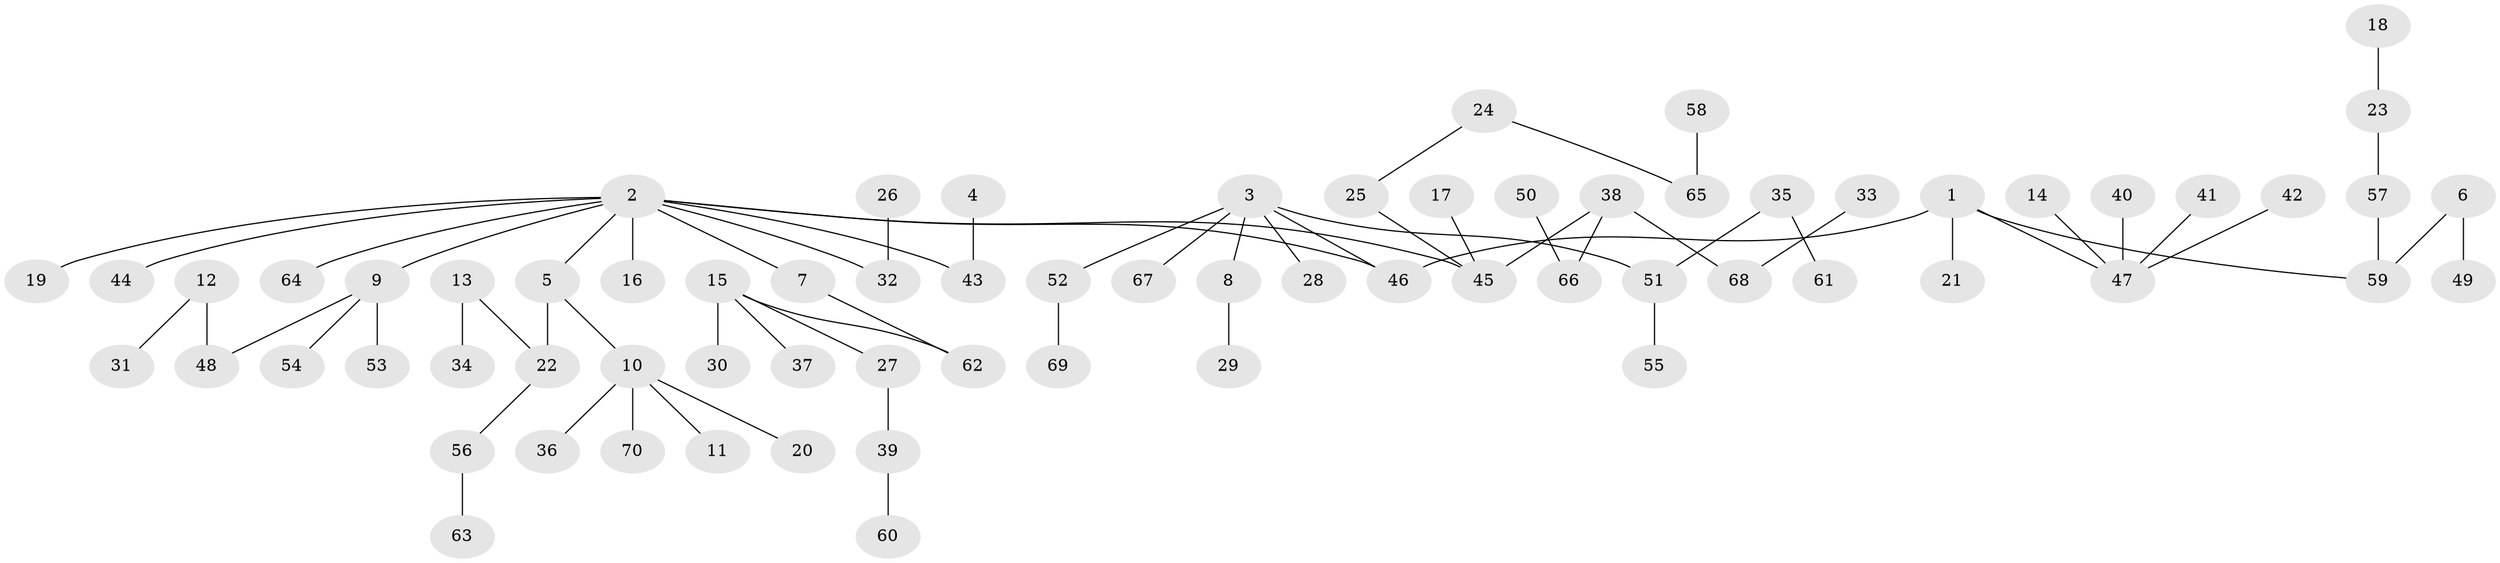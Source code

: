 // original degree distribution, {6: 0.007194244604316547, 3: 0.1510791366906475, 5: 0.03597122302158273, 4: 0.07913669064748201, 1: 0.460431654676259, 2: 0.26618705035971224}
// Generated by graph-tools (version 1.1) at 2025/26/03/09/25 03:26:26]
// undirected, 70 vertices, 69 edges
graph export_dot {
graph [start="1"]
  node [color=gray90,style=filled];
  1;
  2;
  3;
  4;
  5;
  6;
  7;
  8;
  9;
  10;
  11;
  12;
  13;
  14;
  15;
  16;
  17;
  18;
  19;
  20;
  21;
  22;
  23;
  24;
  25;
  26;
  27;
  28;
  29;
  30;
  31;
  32;
  33;
  34;
  35;
  36;
  37;
  38;
  39;
  40;
  41;
  42;
  43;
  44;
  45;
  46;
  47;
  48;
  49;
  50;
  51;
  52;
  53;
  54;
  55;
  56;
  57;
  58;
  59;
  60;
  61;
  62;
  63;
  64;
  65;
  66;
  67;
  68;
  69;
  70;
  1 -- 21 [weight=1.0];
  1 -- 46 [weight=1.0];
  1 -- 47 [weight=1.0];
  1 -- 59 [weight=1.0];
  2 -- 5 [weight=1.0];
  2 -- 7 [weight=1.0];
  2 -- 9 [weight=1.0];
  2 -- 16 [weight=1.0];
  2 -- 19 [weight=1.0];
  2 -- 32 [weight=1.0];
  2 -- 43 [weight=1.0];
  2 -- 44 [weight=1.0];
  2 -- 45 [weight=1.0];
  2 -- 46 [weight=1.0];
  2 -- 64 [weight=1.0];
  3 -- 8 [weight=1.0];
  3 -- 28 [weight=1.0];
  3 -- 46 [weight=1.0];
  3 -- 51 [weight=1.0];
  3 -- 52 [weight=1.0];
  3 -- 67 [weight=1.0];
  4 -- 43 [weight=1.0];
  5 -- 10 [weight=1.0];
  5 -- 22 [weight=1.0];
  6 -- 49 [weight=1.0];
  6 -- 59 [weight=1.0];
  7 -- 62 [weight=1.0];
  8 -- 29 [weight=1.0];
  9 -- 48 [weight=1.0];
  9 -- 53 [weight=1.0];
  9 -- 54 [weight=1.0];
  10 -- 11 [weight=1.0];
  10 -- 20 [weight=1.0];
  10 -- 36 [weight=1.0];
  10 -- 70 [weight=1.0];
  12 -- 31 [weight=1.0];
  12 -- 48 [weight=1.0];
  13 -- 22 [weight=1.0];
  13 -- 34 [weight=1.0];
  14 -- 47 [weight=1.0];
  15 -- 27 [weight=1.0];
  15 -- 30 [weight=1.0];
  15 -- 37 [weight=1.0];
  15 -- 62 [weight=1.0];
  17 -- 45 [weight=1.0];
  18 -- 23 [weight=1.0];
  22 -- 56 [weight=1.0];
  23 -- 57 [weight=1.0];
  24 -- 25 [weight=1.0];
  24 -- 65 [weight=1.0];
  25 -- 45 [weight=1.0];
  26 -- 32 [weight=1.0];
  27 -- 39 [weight=1.0];
  33 -- 68 [weight=1.0];
  35 -- 51 [weight=1.0];
  35 -- 61 [weight=1.0];
  38 -- 45 [weight=1.0];
  38 -- 66 [weight=1.0];
  38 -- 68 [weight=1.0];
  39 -- 60 [weight=1.0];
  40 -- 47 [weight=1.0];
  41 -- 47 [weight=1.0];
  42 -- 47 [weight=1.0];
  50 -- 66 [weight=1.0];
  51 -- 55 [weight=1.0];
  52 -- 69 [weight=1.0];
  56 -- 63 [weight=1.0];
  57 -- 59 [weight=1.0];
  58 -- 65 [weight=1.0];
}
